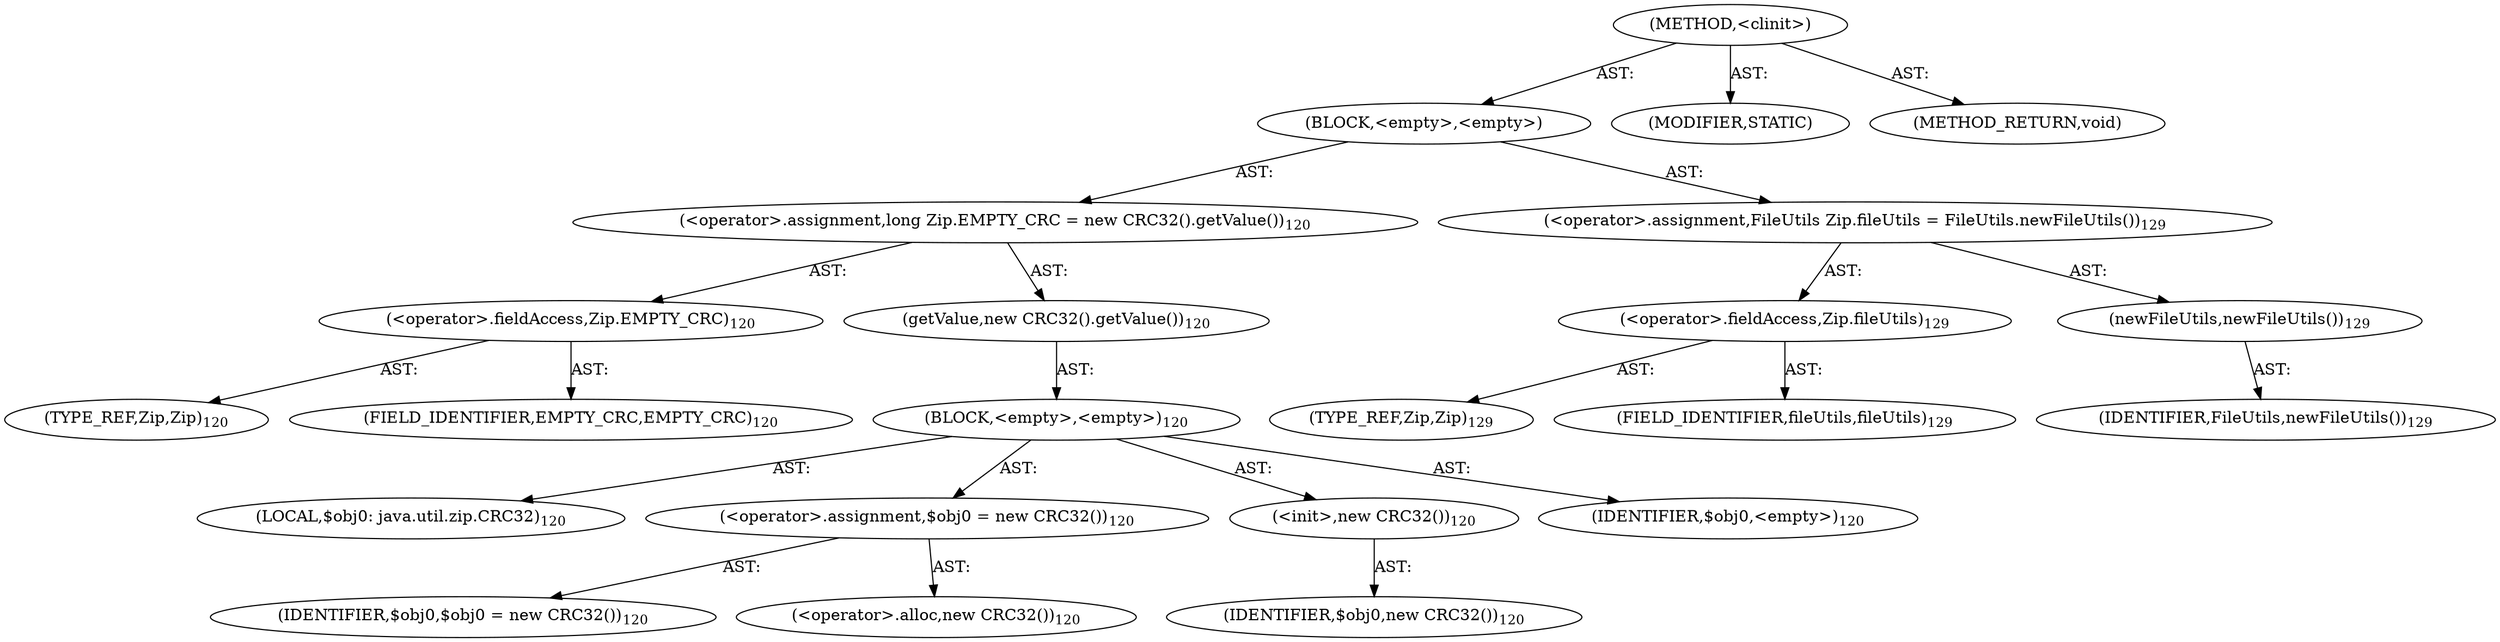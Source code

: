 digraph "&lt;clinit&gt;" {  
"111669149740" [label = <(METHOD,&lt;clinit&gt;)> ]
"25769803973" [label = <(BLOCK,&lt;empty&gt;,&lt;empty&gt;)> ]
"30064772136" [label = <(&lt;operator&gt;.assignment,long Zip.EMPTY_CRC = new CRC32().getValue())<SUB>120</SUB>> ]
"30064772137" [label = <(&lt;operator&gt;.fieldAccess,Zip.EMPTY_CRC)<SUB>120</SUB>> ]
"180388626454" [label = <(TYPE_REF,Zip,Zip)<SUB>120</SUB>> ]
"55834575063" [label = <(FIELD_IDENTIFIER,EMPTY_CRC,EMPTY_CRC)<SUB>120</SUB>> ]
"30064772138" [label = <(getValue,new CRC32().getValue())<SUB>120</SUB>> ]
"25769803974" [label = <(BLOCK,&lt;empty&gt;,&lt;empty&gt;)<SUB>120</SUB>> ]
"94489280623" [label = <(LOCAL,$obj0: java.util.zip.CRC32)<SUB>120</SUB>> ]
"30064772139" [label = <(&lt;operator&gt;.assignment,$obj0 = new CRC32())<SUB>120</SUB>> ]
"68719477636" [label = <(IDENTIFIER,$obj0,$obj0 = new CRC32())<SUB>120</SUB>> ]
"30064772140" [label = <(&lt;operator&gt;.alloc,new CRC32())<SUB>120</SUB>> ]
"30064772141" [label = <(&lt;init&gt;,new CRC32())<SUB>120</SUB>> ]
"68719477637" [label = <(IDENTIFIER,$obj0,new CRC32())<SUB>120</SUB>> ]
"68719477638" [label = <(IDENTIFIER,$obj0,&lt;empty&gt;)<SUB>120</SUB>> ]
"30064772142" [label = <(&lt;operator&gt;.assignment,FileUtils Zip.fileUtils = FileUtils.newFileUtils())<SUB>129</SUB>> ]
"30064772143" [label = <(&lt;operator&gt;.fieldAccess,Zip.fileUtils)<SUB>129</SUB>> ]
"180388626455" [label = <(TYPE_REF,Zip,Zip)<SUB>129</SUB>> ]
"55834575064" [label = <(FIELD_IDENTIFIER,fileUtils,fileUtils)<SUB>129</SUB>> ]
"30064772144" [label = <(newFileUtils,newFileUtils())<SUB>129</SUB>> ]
"68719477639" [label = <(IDENTIFIER,FileUtils,newFileUtils())<SUB>129</SUB>> ]
"133143986293" [label = <(MODIFIER,STATIC)> ]
"128849018924" [label = <(METHOD_RETURN,void)> ]
  "111669149740" -> "25769803973"  [ label = "AST: "] 
  "111669149740" -> "133143986293"  [ label = "AST: "] 
  "111669149740" -> "128849018924"  [ label = "AST: "] 
  "25769803973" -> "30064772136"  [ label = "AST: "] 
  "25769803973" -> "30064772142"  [ label = "AST: "] 
  "30064772136" -> "30064772137"  [ label = "AST: "] 
  "30064772136" -> "30064772138"  [ label = "AST: "] 
  "30064772137" -> "180388626454"  [ label = "AST: "] 
  "30064772137" -> "55834575063"  [ label = "AST: "] 
  "30064772138" -> "25769803974"  [ label = "AST: "] 
  "25769803974" -> "94489280623"  [ label = "AST: "] 
  "25769803974" -> "30064772139"  [ label = "AST: "] 
  "25769803974" -> "30064772141"  [ label = "AST: "] 
  "25769803974" -> "68719477638"  [ label = "AST: "] 
  "30064772139" -> "68719477636"  [ label = "AST: "] 
  "30064772139" -> "30064772140"  [ label = "AST: "] 
  "30064772141" -> "68719477637"  [ label = "AST: "] 
  "30064772142" -> "30064772143"  [ label = "AST: "] 
  "30064772142" -> "30064772144"  [ label = "AST: "] 
  "30064772143" -> "180388626455"  [ label = "AST: "] 
  "30064772143" -> "55834575064"  [ label = "AST: "] 
  "30064772144" -> "68719477639"  [ label = "AST: "] 
}

